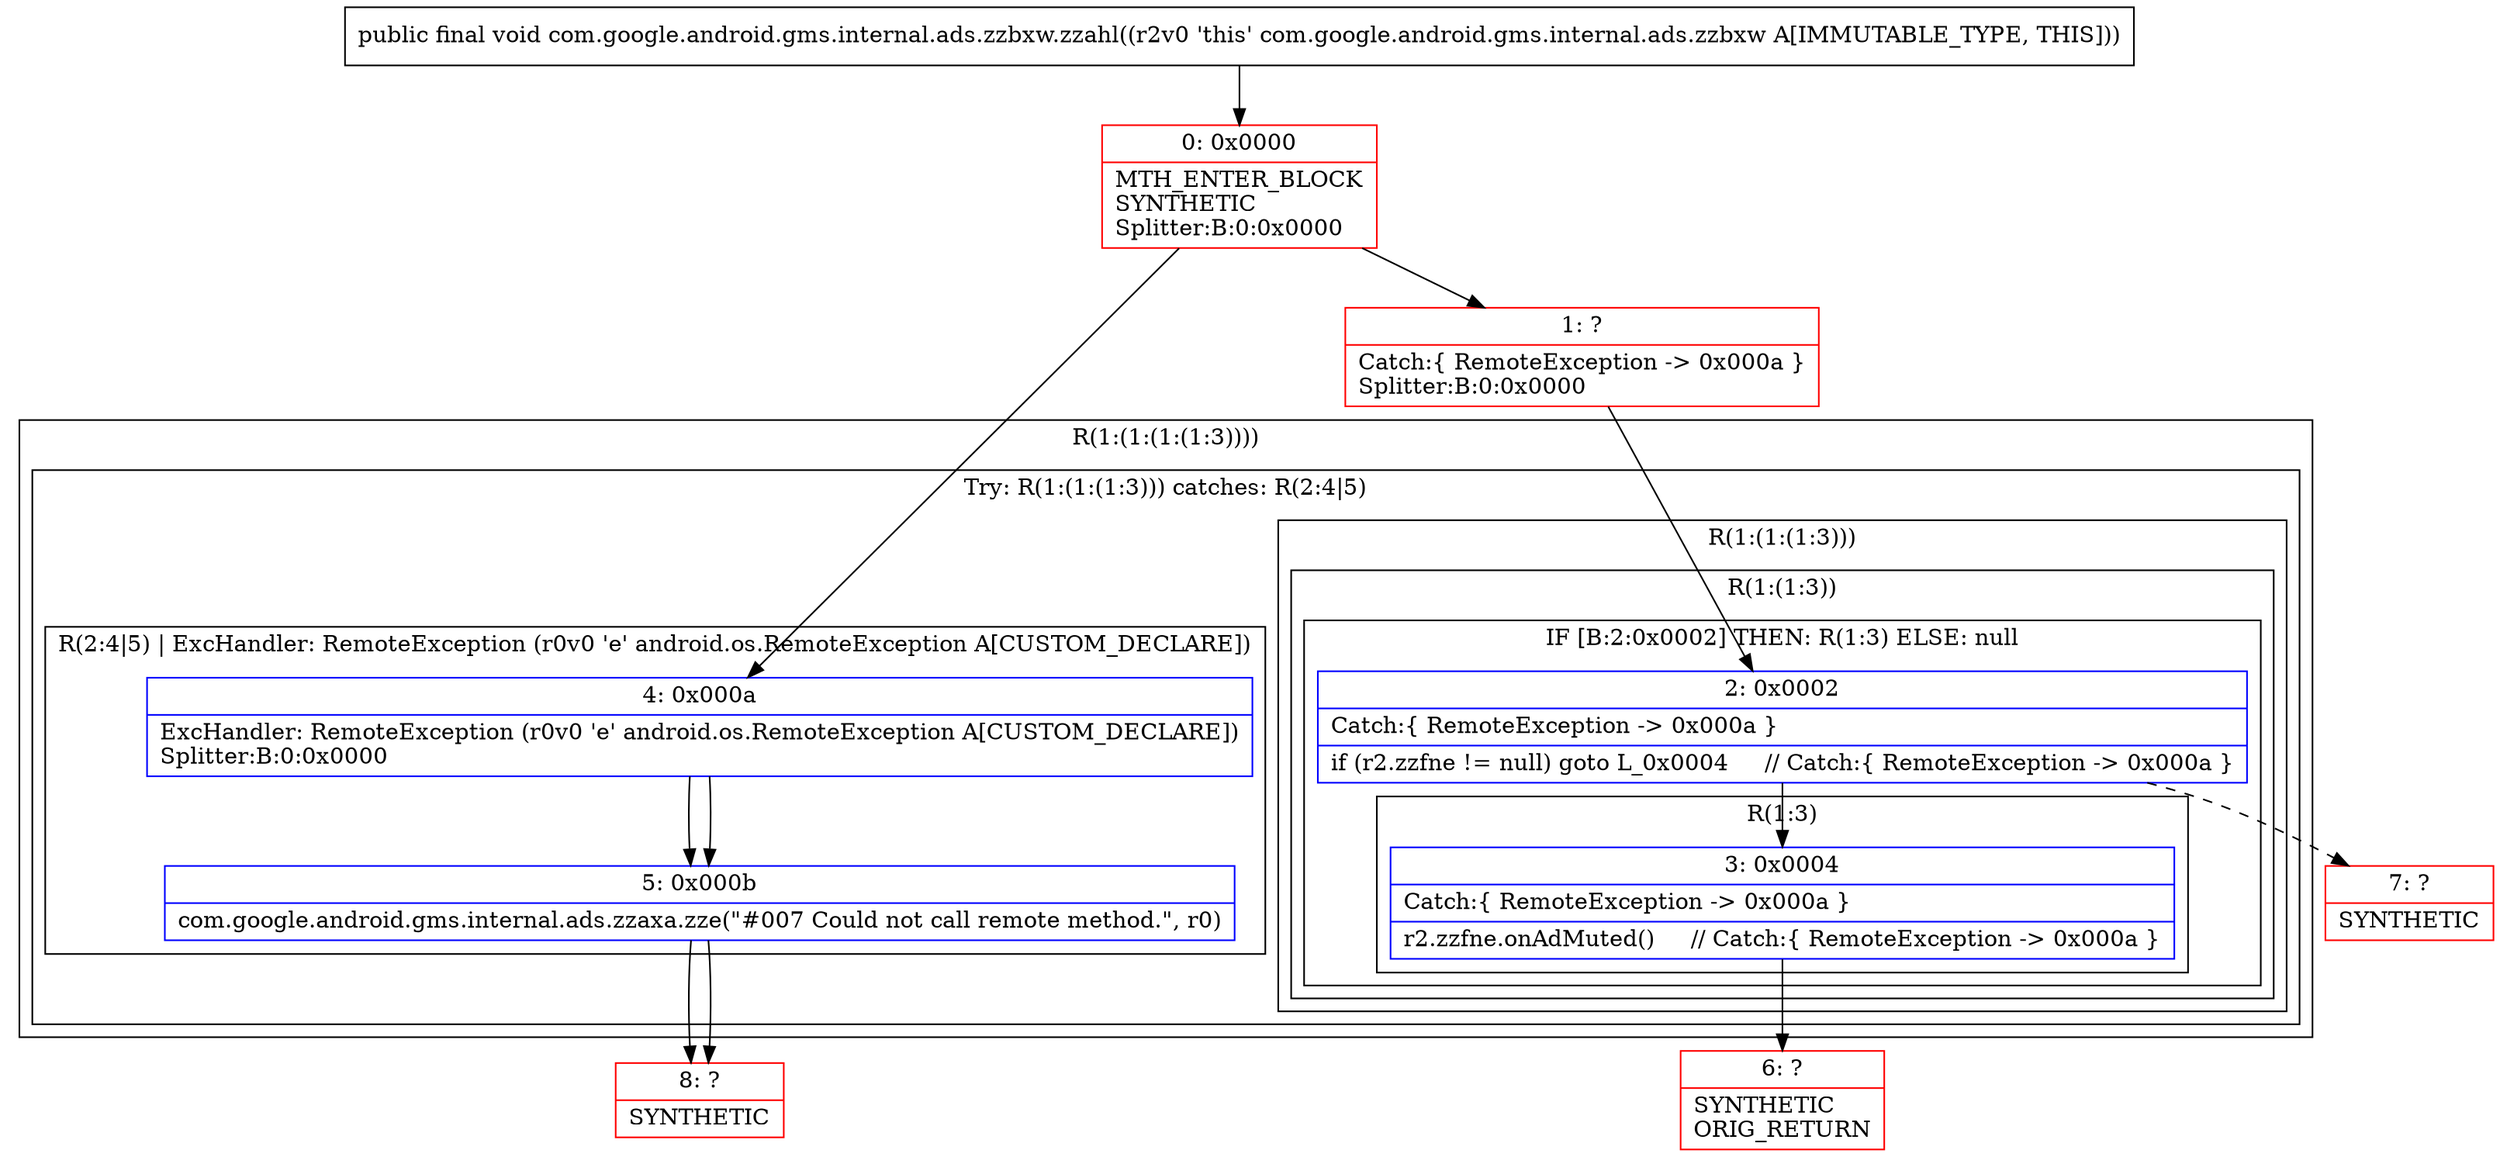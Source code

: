 digraph "CFG forcom.google.android.gms.internal.ads.zzbxw.zzahl()V" {
subgraph cluster_Region_1529560384 {
label = "R(1:(1:(1:(1:3))))";
node [shape=record,color=blue];
subgraph cluster_TryCatchRegion_1535153524 {
label = "Try: R(1:(1:(1:3))) catches: R(2:4|5)";
node [shape=record,color=blue];
subgraph cluster_Region_859103896 {
label = "R(1:(1:(1:3)))";
node [shape=record,color=blue];
subgraph cluster_Region_1953914471 {
label = "R(1:(1:3))";
node [shape=record,color=blue];
subgraph cluster_IfRegion_1983233172 {
label = "IF [B:2:0x0002] THEN: R(1:3) ELSE: null";
node [shape=record,color=blue];
Node_2 [shape=record,label="{2\:\ 0x0002|Catch:\{ RemoteException \-\> 0x000a \}\l|if (r2.zzfne != null) goto L_0x0004     \/\/ Catch:\{ RemoteException \-\> 0x000a \}\l}"];
subgraph cluster_Region_692169747 {
label = "R(1:3)";
node [shape=record,color=blue];
Node_3 [shape=record,label="{3\:\ 0x0004|Catch:\{ RemoteException \-\> 0x000a \}\l|r2.zzfne.onAdMuted()     \/\/ Catch:\{ RemoteException \-\> 0x000a \}\l}"];
}
}
}
}
subgraph cluster_Region_1039510401 {
label = "R(2:4|5) | ExcHandler: RemoteException (r0v0 'e' android.os.RemoteException A[CUSTOM_DECLARE])\l";
node [shape=record,color=blue];
Node_4 [shape=record,label="{4\:\ 0x000a|ExcHandler: RemoteException (r0v0 'e' android.os.RemoteException A[CUSTOM_DECLARE])\lSplitter:B:0:0x0000\l}"];
Node_5 [shape=record,label="{5\:\ 0x000b|com.google.android.gms.internal.ads.zzaxa.zze(\"#007 Could not call remote method.\", r0)\l}"];
}
}
}
subgraph cluster_Region_1039510401 {
label = "R(2:4|5) | ExcHandler: RemoteException (r0v0 'e' android.os.RemoteException A[CUSTOM_DECLARE])\l";
node [shape=record,color=blue];
Node_4 [shape=record,label="{4\:\ 0x000a|ExcHandler: RemoteException (r0v0 'e' android.os.RemoteException A[CUSTOM_DECLARE])\lSplitter:B:0:0x0000\l}"];
Node_5 [shape=record,label="{5\:\ 0x000b|com.google.android.gms.internal.ads.zzaxa.zze(\"#007 Could not call remote method.\", r0)\l}"];
}
Node_0 [shape=record,color=red,label="{0\:\ 0x0000|MTH_ENTER_BLOCK\lSYNTHETIC\lSplitter:B:0:0x0000\l}"];
Node_1 [shape=record,color=red,label="{1\:\ ?|Catch:\{ RemoteException \-\> 0x000a \}\lSplitter:B:0:0x0000\l}"];
Node_6 [shape=record,color=red,label="{6\:\ ?|SYNTHETIC\lORIG_RETURN\l}"];
Node_7 [shape=record,color=red,label="{7\:\ ?|SYNTHETIC\l}"];
Node_8 [shape=record,color=red,label="{8\:\ ?|SYNTHETIC\l}"];
MethodNode[shape=record,label="{public final void com.google.android.gms.internal.ads.zzbxw.zzahl((r2v0 'this' com.google.android.gms.internal.ads.zzbxw A[IMMUTABLE_TYPE, THIS])) }"];
MethodNode -> Node_0;
Node_2 -> Node_3;
Node_2 -> Node_7[style=dashed];
Node_3 -> Node_6;
Node_4 -> Node_5;
Node_5 -> Node_8;
Node_4 -> Node_5;
Node_5 -> Node_8;
Node_0 -> Node_1;
Node_0 -> Node_4;
Node_1 -> Node_2;
}


